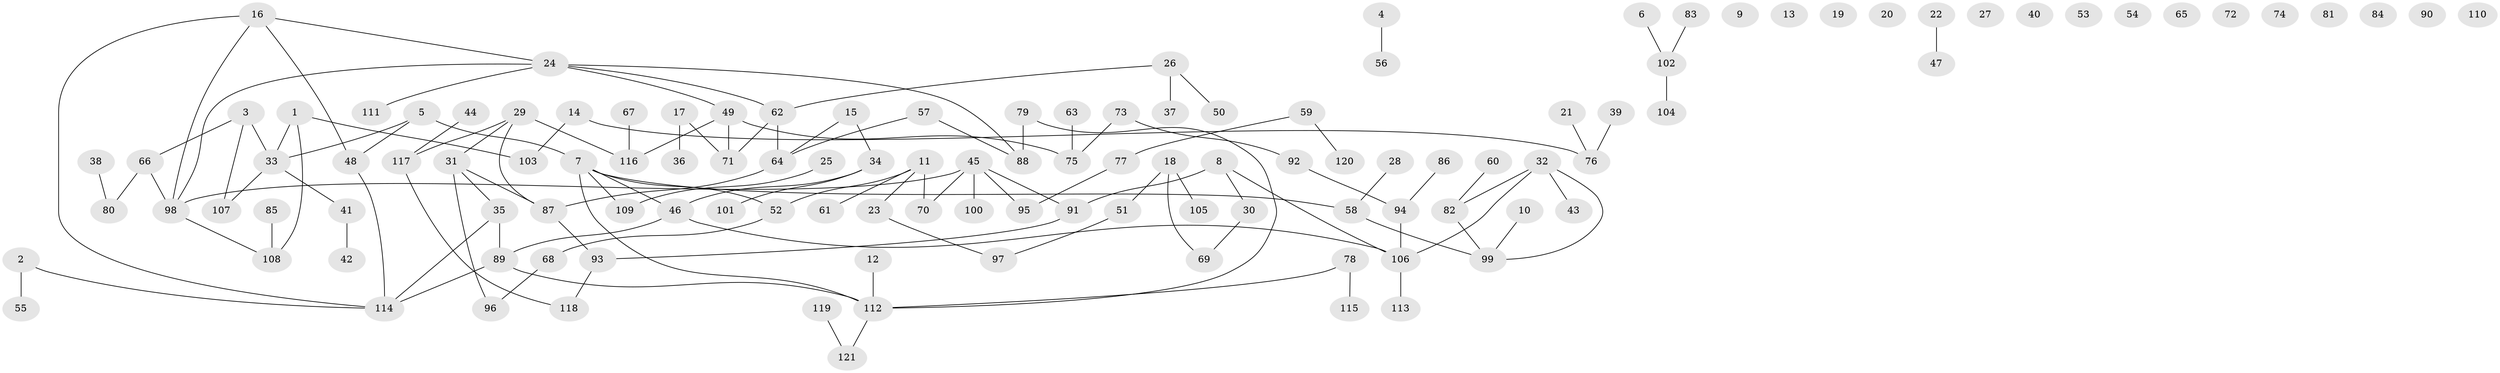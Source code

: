 // Generated by graph-tools (version 1.1) at 2025/00/03/09/25 03:00:47]
// undirected, 121 vertices, 126 edges
graph export_dot {
graph [start="1"]
  node [color=gray90,style=filled];
  1;
  2;
  3;
  4;
  5;
  6;
  7;
  8;
  9;
  10;
  11;
  12;
  13;
  14;
  15;
  16;
  17;
  18;
  19;
  20;
  21;
  22;
  23;
  24;
  25;
  26;
  27;
  28;
  29;
  30;
  31;
  32;
  33;
  34;
  35;
  36;
  37;
  38;
  39;
  40;
  41;
  42;
  43;
  44;
  45;
  46;
  47;
  48;
  49;
  50;
  51;
  52;
  53;
  54;
  55;
  56;
  57;
  58;
  59;
  60;
  61;
  62;
  63;
  64;
  65;
  66;
  67;
  68;
  69;
  70;
  71;
  72;
  73;
  74;
  75;
  76;
  77;
  78;
  79;
  80;
  81;
  82;
  83;
  84;
  85;
  86;
  87;
  88;
  89;
  90;
  91;
  92;
  93;
  94;
  95;
  96;
  97;
  98;
  99;
  100;
  101;
  102;
  103;
  104;
  105;
  106;
  107;
  108;
  109;
  110;
  111;
  112;
  113;
  114;
  115;
  116;
  117;
  118;
  119;
  120;
  121;
  1 -- 33;
  1 -- 103;
  1 -- 108;
  2 -- 55;
  2 -- 114;
  3 -- 33;
  3 -- 66;
  3 -- 107;
  4 -- 56;
  5 -- 7;
  5 -- 33;
  5 -- 48;
  6 -- 102;
  7 -- 46;
  7 -- 52;
  7 -- 58;
  7 -- 109;
  7 -- 112;
  8 -- 30;
  8 -- 91;
  8 -- 106;
  10 -- 99;
  11 -- 23;
  11 -- 52;
  11 -- 61;
  11 -- 70;
  12 -- 112;
  14 -- 76;
  14 -- 103;
  15 -- 34;
  15 -- 64;
  16 -- 24;
  16 -- 48;
  16 -- 98;
  16 -- 114;
  17 -- 36;
  17 -- 71;
  18 -- 51;
  18 -- 69;
  18 -- 105;
  21 -- 76;
  22 -- 47;
  23 -- 97;
  24 -- 49;
  24 -- 62;
  24 -- 88;
  24 -- 98;
  24 -- 111;
  25 -- 109;
  26 -- 37;
  26 -- 50;
  26 -- 62;
  28 -- 58;
  29 -- 31;
  29 -- 87;
  29 -- 116;
  29 -- 117;
  30 -- 69;
  31 -- 35;
  31 -- 87;
  31 -- 96;
  32 -- 43;
  32 -- 82;
  32 -- 99;
  32 -- 106;
  33 -- 41;
  33 -- 107;
  34 -- 46;
  34 -- 101;
  35 -- 89;
  35 -- 114;
  38 -- 80;
  39 -- 76;
  41 -- 42;
  44 -- 117;
  45 -- 70;
  45 -- 91;
  45 -- 95;
  45 -- 98;
  45 -- 100;
  46 -- 89;
  46 -- 106;
  48 -- 114;
  49 -- 71;
  49 -- 75;
  49 -- 116;
  51 -- 97;
  52 -- 68;
  57 -- 64;
  57 -- 88;
  58 -- 99;
  59 -- 77;
  59 -- 120;
  60 -- 82;
  62 -- 64;
  62 -- 71;
  63 -- 75;
  64 -- 87;
  66 -- 80;
  66 -- 98;
  67 -- 116;
  68 -- 96;
  73 -- 75;
  73 -- 92;
  77 -- 95;
  78 -- 112;
  78 -- 115;
  79 -- 88;
  79 -- 112;
  82 -- 99;
  83 -- 102;
  85 -- 108;
  86 -- 94;
  87 -- 93;
  89 -- 112;
  89 -- 114;
  91 -- 93;
  92 -- 94;
  93 -- 118;
  94 -- 106;
  98 -- 108;
  102 -- 104;
  106 -- 113;
  112 -- 121;
  117 -- 118;
  119 -- 121;
}

